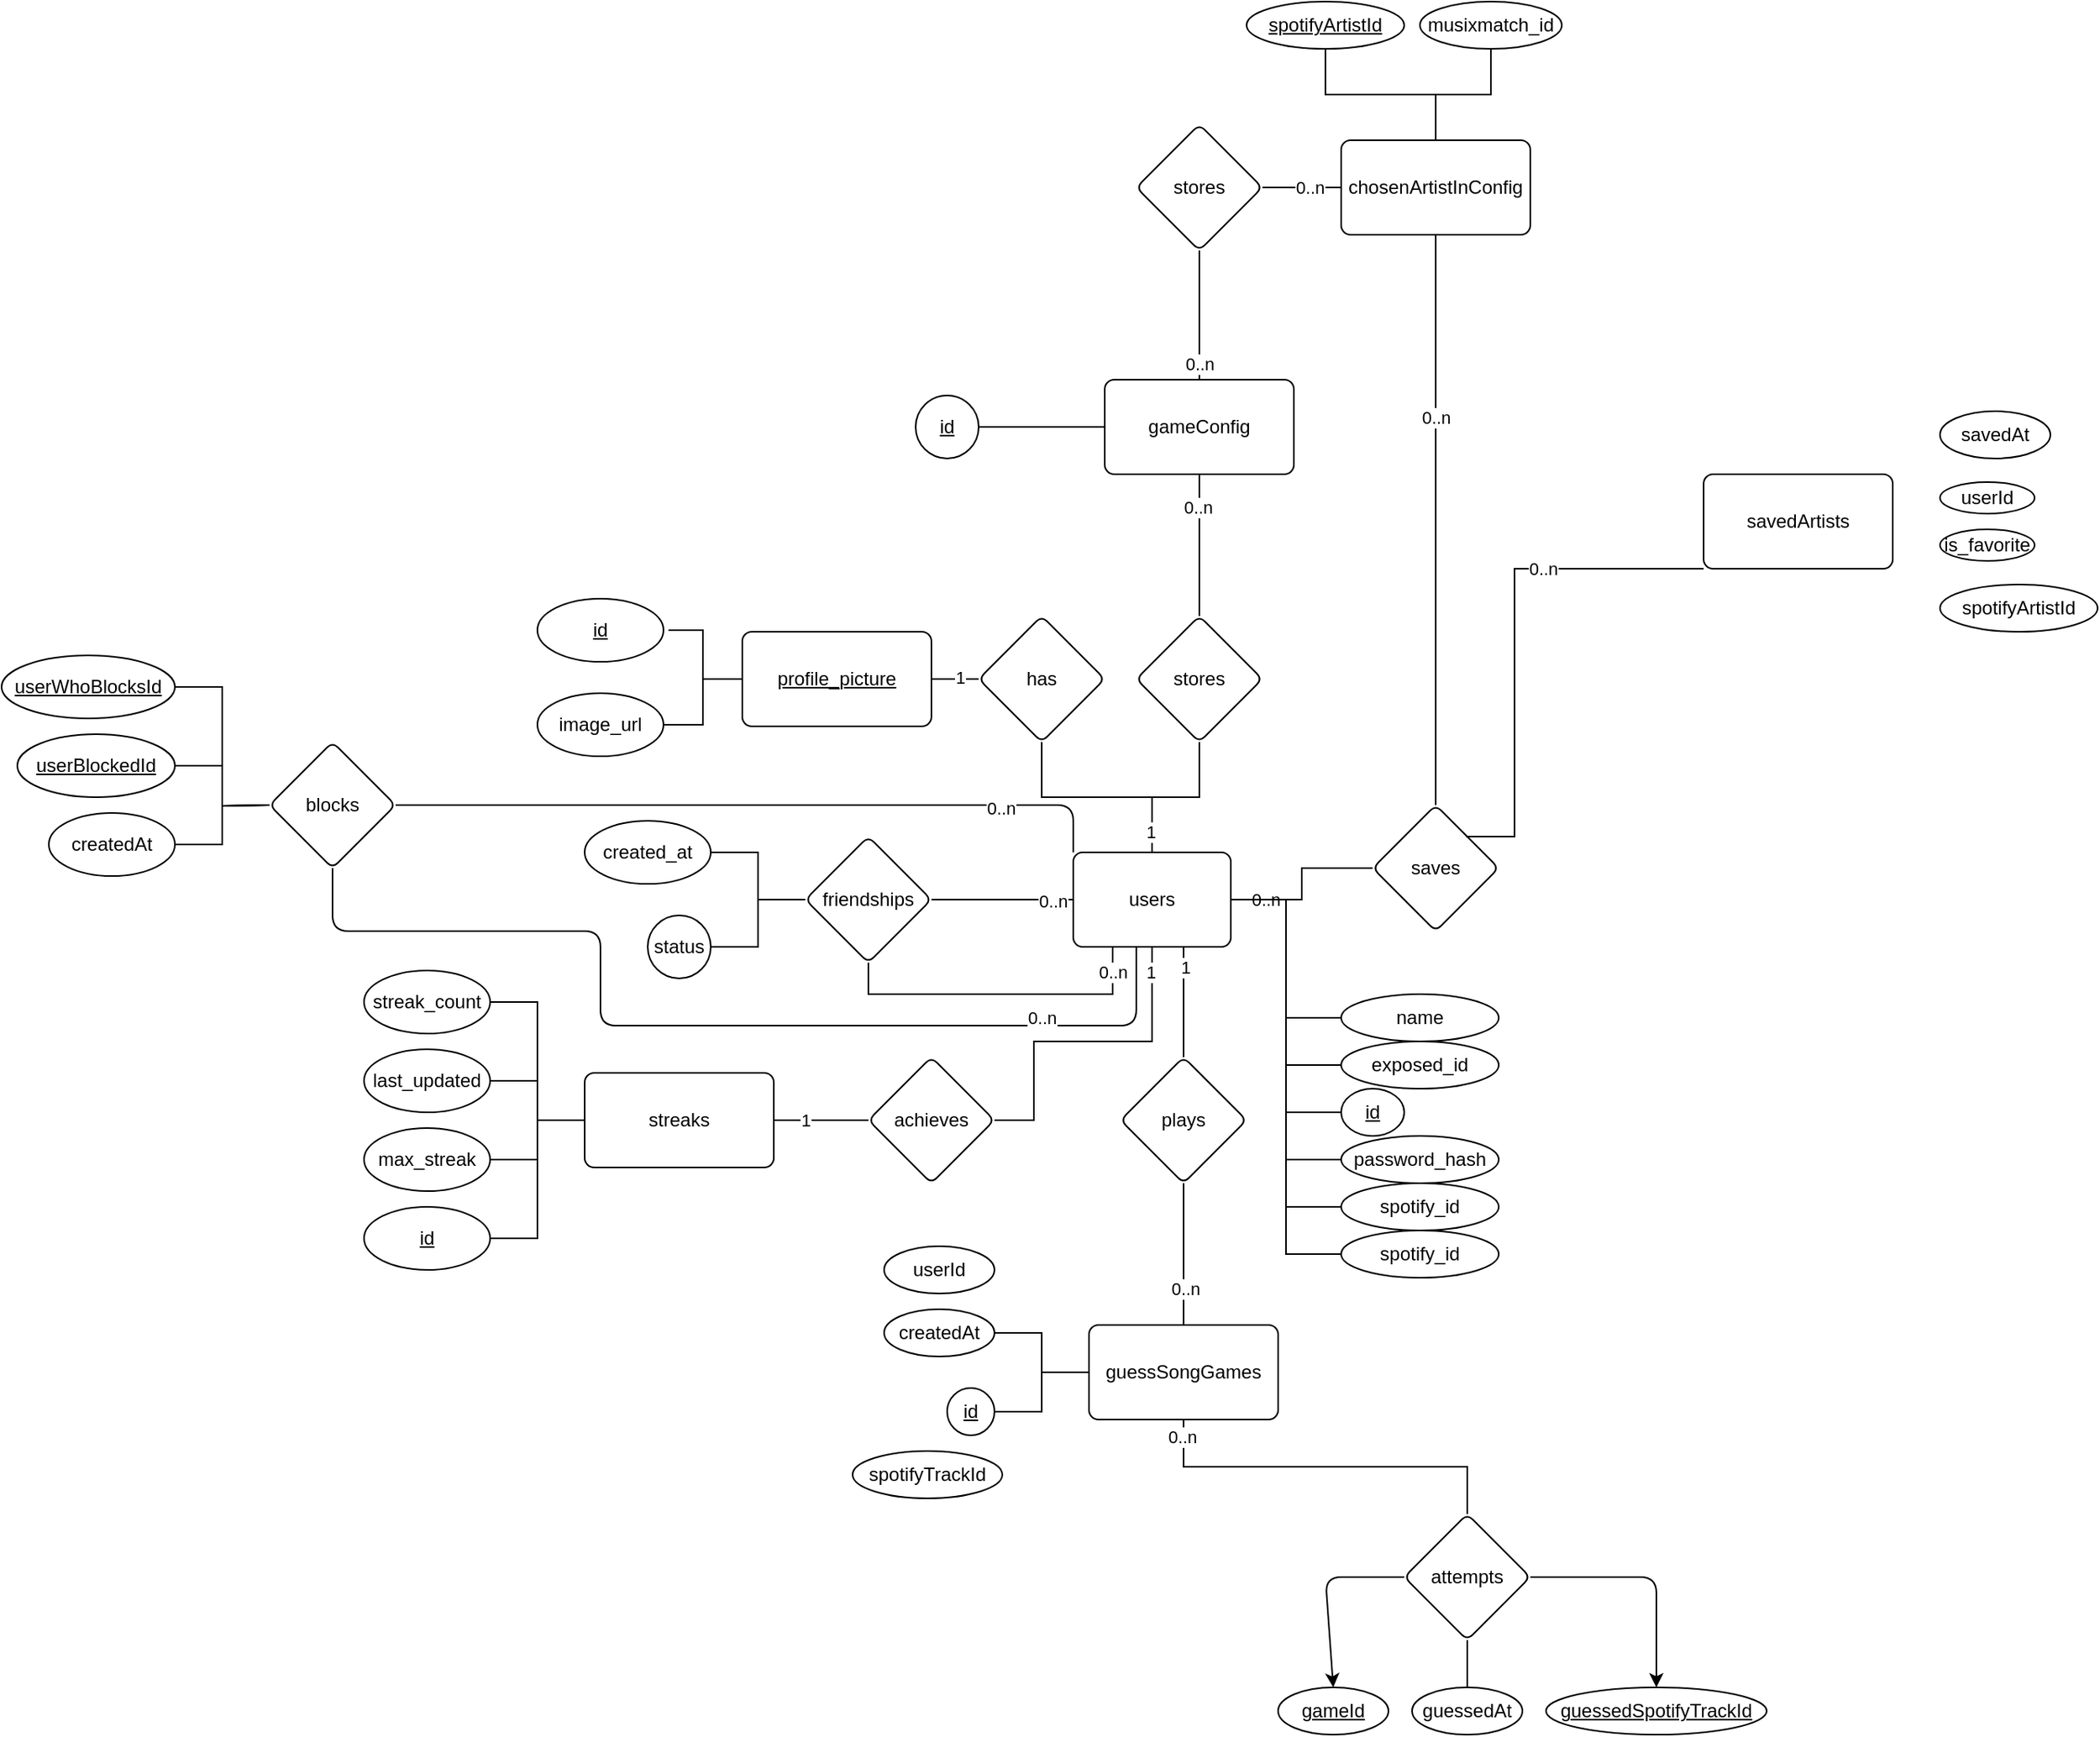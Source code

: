 <mxfile>
    <diagram id="ZU8oZovs3SOM6N7MPJM6" name="Page-1">
        <mxGraphModel dx="1171" dy="866" grid="1" gridSize="10" guides="1" tooltips="1" connect="1" arrows="1" fold="1" page="1" pageScale="1" pageWidth="850" pageHeight="1100" math="0" shadow="0">
            <root>
                <mxCell id="0"/>
                <mxCell id="1" parent="0"/>
                <mxCell id="laMTZQYiR48xp2a-LF_z-140" style="edgeStyle=orthogonalEdgeStyle;rounded=0;orthogonalLoop=1;jettySize=auto;html=1;exitX=1;exitY=0.5;exitDx=0;exitDy=0;entryX=0;entryY=0.5;entryDx=0;entryDy=0;strokeColor=none;enumerate=0;comic=0;" parent="1" source="laMTZQYiR48xp2a-LF_z-135" edge="1">
                    <mxGeometry relative="1" as="geometry">
                        <mxPoint x="1620" y="960" as="targetPoint"/>
                    </mxGeometry>
                </mxCell>
                <mxCell id="laMTZQYiR48xp2a-LF_z-145" value="" style="edgeStyle=orthogonalEdgeStyle;rounded=0;orthogonalLoop=1;jettySize=auto;html=1;entryX=0;entryY=0.5;entryDx=0;entryDy=0;enumerate=0;comic=0;endArrow=none;endFill=0;" parent="1" source="laMTZQYiR48xp2a-LF_z-135" target="laMTZQYiR48xp2a-LF_z-144" edge="1">
                    <mxGeometry relative="1" as="geometry"/>
                </mxCell>
                <mxCell id="laMTZQYiR48xp2a-LF_z-201" value="0..n" style="edgeLabel;html=1;align=center;verticalAlign=middle;resizable=0;points=[];enumerate=0;comic=0;" parent="laMTZQYiR48xp2a-LF_z-145" vertex="1" connectable="0">
                    <mxGeometry x="-0.838" y="-1" relative="1" as="geometry">
                        <mxPoint x="13" y="-1" as="offset"/>
                    </mxGeometry>
                </mxCell>
                <mxCell id="laMTZQYiR48xp2a-LF_z-182" value="" style="edgeStyle=orthogonalEdgeStyle;rounded=0;orthogonalLoop=1;jettySize=auto;html=1;enumerate=0;comic=0;endArrow=none;endFill=0;" parent="1" source="laMTZQYiR48xp2a-LF_z-135" target="laMTZQYiR48xp2a-LF_z-181" edge="1">
                    <mxGeometry relative="1" as="geometry"/>
                </mxCell>
                <mxCell id="laMTZQYiR48xp2a-LF_z-193" value="0..n" style="edgeLabel;html=1;align=center;verticalAlign=middle;resizable=0;points=[];enumerate=0;comic=0;" parent="laMTZQYiR48xp2a-LF_z-182" vertex="1" connectable="0">
                    <mxGeometry x="-0.704" y="1" relative="1" as="geometry">
                        <mxPoint as="offset"/>
                    </mxGeometry>
                </mxCell>
                <mxCell id="laMTZQYiR48xp2a-LF_z-196" value="" style="edgeStyle=orthogonalEdgeStyle;rounded=0;orthogonalLoop=1;jettySize=auto;html=1;enumerate=0;comic=0;endArrow=none;endFill=0;" parent="1" source="laMTZQYiR48xp2a-LF_z-135" target="laMTZQYiR48xp2a-LF_z-195" edge="1">
                    <mxGeometry relative="1" as="geometry">
                        <Array as="points">
                            <mxPoint x="1530" y="1010"/>
                            <mxPoint x="1530" y="1010"/>
                        </Array>
                    </mxGeometry>
                </mxCell>
                <mxCell id="laMTZQYiR48xp2a-LF_z-199" value="1" style="edgeLabel;html=1;align=center;verticalAlign=middle;resizable=0;points=[];enumerate=0;comic=0;" parent="laMTZQYiR48xp2a-LF_z-196" vertex="1" connectable="0">
                    <mxGeometry x="-0.629" y="1" relative="1" as="geometry">
                        <mxPoint as="offset"/>
                    </mxGeometry>
                </mxCell>
                <mxCell id="laMTZQYiR48xp2a-LF_z-239" value="" style="edgeStyle=orthogonalEdgeStyle;rounded=0;orthogonalLoop=1;jettySize=auto;html=1;enumerate=0;comic=0;endArrow=none;endFill=0;" parent="1" source="laMTZQYiR48xp2a-LF_z-135" target="laMTZQYiR48xp2a-LF_z-231" edge="1">
                    <mxGeometry relative="1" as="geometry"/>
                </mxCell>
                <mxCell id="laMTZQYiR48xp2a-LF_z-251" style="edgeStyle=orthogonalEdgeStyle;rounded=0;orthogonalLoop=1;jettySize=auto;html=1;entryX=0;entryY=0.5;entryDx=0;entryDy=0;enumerate=0;comic=0;endArrow=none;endFill=0;" parent="1" source="laMTZQYiR48xp2a-LF_z-135" target="laMTZQYiR48xp2a-LF_z-250" edge="1">
                    <mxGeometry relative="1" as="geometry"/>
                </mxCell>
                <mxCell id="laMTZQYiR48xp2a-LF_z-252" style="edgeStyle=orthogonalEdgeStyle;rounded=0;orthogonalLoop=1;jettySize=auto;html=1;entryX=0;entryY=0.5;entryDx=0;entryDy=0;enumerate=0;comic=0;endArrow=none;endFill=0;" parent="1" source="laMTZQYiR48xp2a-LF_z-135" target="laMTZQYiR48xp2a-LF_z-241" edge="1">
                    <mxGeometry relative="1" as="geometry"/>
                </mxCell>
                <mxCell id="laMTZQYiR48xp2a-LF_z-253" style="edgeStyle=orthogonalEdgeStyle;rounded=0;orthogonalLoop=1;jettySize=auto;html=1;entryX=0;entryY=0.5;entryDx=0;entryDy=0;enumerate=0;comic=0;endArrow=none;endFill=0;" parent="1" source="laMTZQYiR48xp2a-LF_z-135" target="laMTZQYiR48xp2a-LF_z-240" edge="1">
                    <mxGeometry relative="1" as="geometry"/>
                </mxCell>
                <mxCell id="laMTZQYiR48xp2a-LF_z-254" style="edgeStyle=orthogonalEdgeStyle;rounded=0;orthogonalLoop=1;jettySize=auto;html=1;entryX=0;entryY=0.5;entryDx=0;entryDy=0;enumerate=0;comic=0;endArrow=none;endFill=0;" parent="1" source="laMTZQYiR48xp2a-LF_z-135" target="laMTZQYiR48xp2a-LF_z-247" edge="1">
                    <mxGeometry relative="1" as="geometry"/>
                </mxCell>
                <mxCell id="laMTZQYiR48xp2a-LF_z-256" style="edgeStyle=orthogonalEdgeStyle;rounded=0;orthogonalLoop=1;jettySize=auto;html=1;entryX=0;entryY=0.5;entryDx=0;entryDy=0;enumerate=0;comic=0;endArrow=none;endFill=0;" parent="1" source="laMTZQYiR48xp2a-LF_z-135" target="laMTZQYiR48xp2a-LF_z-248" edge="1">
                    <mxGeometry relative="1" as="geometry"/>
                </mxCell>
                <mxCell id="laMTZQYiR48xp2a-LF_z-257" style="edgeStyle=orthogonalEdgeStyle;rounded=0;orthogonalLoop=1;jettySize=auto;html=1;entryX=0;entryY=0.5;entryDx=0;entryDy=0;enumerate=0;comic=0;endArrow=none;endFill=0;" parent="1" source="laMTZQYiR48xp2a-LF_z-135" target="laMTZQYiR48xp2a-LF_z-249" edge="1">
                    <mxGeometry relative="1" as="geometry"/>
                </mxCell>
                <mxCell id="laMTZQYiR48xp2a-LF_z-273" style="edgeStyle=orthogonalEdgeStyle;rounded=0;orthogonalLoop=1;jettySize=auto;html=1;entryX=0.5;entryY=1;entryDx=0;entryDy=0;enumerate=0;comic=0;endArrow=none;endFill=0;" parent="1" source="laMTZQYiR48xp2a-LF_z-135" target="laMTZQYiR48xp2a-LF_z-272" edge="1">
                    <mxGeometry relative="1" as="geometry">
                        <mxPoint x="1530" y="870" as="targetPoint"/>
                    </mxGeometry>
                </mxCell>
                <mxCell id="laMTZQYiR48xp2a-LF_z-304" value="1" style="edgeLabel;html=1;align=center;verticalAlign=middle;resizable=0;points=[];enumerate=0;comic=0;" parent="laMTZQYiR48xp2a-LF_z-273" vertex="1" connectable="0">
                    <mxGeometry x="-0.744" y="1" relative="1" as="geometry">
                        <mxPoint as="offset"/>
                    </mxGeometry>
                </mxCell>
                <mxCell id="laMTZQYiR48xp2a-LF_z-300" style="edgeStyle=orthogonalEdgeStyle;rounded=0;orthogonalLoop=1;jettySize=auto;html=1;entryX=1;entryY=0.5;entryDx=0;entryDy=0;enumerate=0;comic=0;endArrow=none;endFill=0;" parent="1" source="laMTZQYiR48xp2a-LF_z-135" target="laMTZQYiR48xp2a-LF_z-299" edge="1">
                    <mxGeometry relative="1" as="geometry">
                        <Array as="points">
                            <mxPoint x="1510" y="1050"/>
                            <mxPoint x="1435" y="1050"/>
                            <mxPoint x="1435" y="1100"/>
                        </Array>
                    </mxGeometry>
                </mxCell>
                <mxCell id="laMTZQYiR48xp2a-LF_z-309" value="1" style="edgeLabel;html=1;align=center;verticalAlign=middle;resizable=0;points=[];enumerate=0;comic=0;" parent="laMTZQYiR48xp2a-LF_z-300" vertex="1" connectable="0">
                    <mxGeometry x="-0.849" relative="1" as="geometry">
                        <mxPoint x="-1" as="offset"/>
                    </mxGeometry>
                </mxCell>
                <mxCell id="laMTZQYiR48xp2a-LF_z-135" value="users" style="rounded=1;arcSize=10;whiteSpace=wrap;html=1;align=center;enumerate=0;comic=0;" parent="1" vertex="1">
                    <mxGeometry x="1460" y="930" width="100" height="60" as="geometry"/>
                </mxCell>
                <mxCell id="laMTZQYiR48xp2a-LF_z-167" value="" style="edgeStyle=orthogonalEdgeStyle;rounded=0;orthogonalLoop=1;jettySize=auto;html=1;enumerate=0;comic=0;endArrow=none;endFill=0;" parent="1" source="laMTZQYiR48xp2a-LF_z-144" target="laMTZQYiR48xp2a-LF_z-166" edge="1">
                    <mxGeometry relative="1" as="geometry"/>
                </mxCell>
                <mxCell id="laMTZQYiR48xp2a-LF_z-204" value="0..n" style="edgeLabel;html=1;align=center;verticalAlign=middle;resizable=0;points=[];enumerate=0;comic=0;" parent="laMTZQYiR48xp2a-LF_z-167" vertex="1" connectable="0">
                    <mxGeometry x="0.363" relative="1" as="geometry">
                        <mxPoint as="offset"/>
                    </mxGeometry>
                </mxCell>
                <mxCell id="laMTZQYiR48xp2a-LF_z-144" value="saves" style="rhombus;whiteSpace=wrap;html=1;rounded=1;arcSize=10;enumerate=0;comic=0;" parent="1" vertex="1">
                    <mxGeometry x="1650" y="900" width="80" height="80" as="geometry"/>
                </mxCell>
                <mxCell id="laMTZQYiR48xp2a-LF_z-169" value="" style="edgeStyle=orthogonalEdgeStyle;rounded=0;orthogonalLoop=1;jettySize=auto;html=1;enumerate=0;comic=0;endArrow=none;endFill=0;" parent="1" source="laMTZQYiR48xp2a-LF_z-166" target="laMTZQYiR48xp2a-LF_z-168" edge="1">
                    <mxGeometry relative="1" as="geometry"/>
                </mxCell>
                <mxCell id="laMTZQYiR48xp2a-LF_z-173" style="edgeStyle=orthogonalEdgeStyle;rounded=0;orthogonalLoop=1;jettySize=auto;html=1;entryX=0.5;entryY=1;entryDx=0;entryDy=0;enumerate=0;comic=0;endArrow=none;endFill=0;" parent="1" source="laMTZQYiR48xp2a-LF_z-166" target="laMTZQYiR48xp2a-LF_z-170" edge="1">
                    <mxGeometry relative="1" as="geometry"/>
                </mxCell>
                <mxCell id="laMTZQYiR48xp2a-LF_z-166" value="chosenArtistInConfig" style="whiteSpace=wrap;html=1;rounded=1;arcSize=10;enumerate=0;comic=0;" parent="1" vertex="1">
                    <mxGeometry x="1630" y="478.0" width="120" height="60" as="geometry"/>
                </mxCell>
                <mxCell id="laMTZQYiR48xp2a-LF_z-168" value="spotifyArtistId" style="ellipse;whiteSpace=wrap;html=1;rounded=1;arcSize=10;fontStyle=4;enumerate=0;comic=0;" parent="1" vertex="1">
                    <mxGeometry x="1570" y="390" width="100" height="30" as="geometry"/>
                </mxCell>
                <mxCell id="laMTZQYiR48xp2a-LF_z-170" value="musixmatch_id" style="ellipse;whiteSpace=wrap;html=1;rounded=1;arcSize=10;enumerate=0;comic=0;" parent="1" vertex="1">
                    <mxGeometry x="1680" y="390" width="90" height="30" as="geometry"/>
                </mxCell>
                <mxCell id="laMTZQYiR48xp2a-LF_z-187" style="edgeStyle=orthogonalEdgeStyle;rounded=0;orthogonalLoop=1;jettySize=auto;html=1;entryX=1;entryY=0.5;entryDx=0;entryDy=0;enumerate=0;comic=0;endArrow=none;endFill=0;" parent="1" source="laMTZQYiR48xp2a-LF_z-181" target="laMTZQYiR48xp2a-LF_z-185" edge="1">
                    <mxGeometry relative="1" as="geometry"/>
                </mxCell>
                <mxCell id="laMTZQYiR48xp2a-LF_z-191" style="edgeStyle=orthogonalEdgeStyle;rounded=0;orthogonalLoop=1;jettySize=auto;html=1;entryX=0.25;entryY=1;entryDx=0;entryDy=0;exitX=0.5;exitY=1;exitDx=0;exitDy=0;enumerate=0;comic=0;endArrow=none;endFill=0;" parent="1" source="laMTZQYiR48xp2a-LF_z-181" target="laMTZQYiR48xp2a-LF_z-135" edge="1">
                    <mxGeometry relative="1" as="geometry"/>
                </mxCell>
                <mxCell id="laMTZQYiR48xp2a-LF_z-194" value="0..n" style="edgeLabel;html=1;align=center;verticalAlign=middle;resizable=0;points=[];enumerate=0;comic=0;" parent="laMTZQYiR48xp2a-LF_z-191" vertex="1" connectable="0">
                    <mxGeometry x="0.85" relative="1" as="geometry">
                        <mxPoint as="offset"/>
                    </mxGeometry>
                </mxCell>
                <mxCell id="laMTZQYiR48xp2a-LF_z-192" style="edgeStyle=orthogonalEdgeStyle;rounded=0;orthogonalLoop=1;jettySize=auto;html=1;entryX=1;entryY=0.5;entryDx=0;entryDy=0;enumerate=0;comic=0;endArrow=none;endFill=0;" parent="1" source="laMTZQYiR48xp2a-LF_z-181" target="laMTZQYiR48xp2a-LF_z-186" edge="1">
                    <mxGeometry relative="1" as="geometry"/>
                </mxCell>
                <mxCell id="laMTZQYiR48xp2a-LF_z-181" value="friendships" style="rhombus;whiteSpace=wrap;html=1;rounded=1;arcSize=10;enumerate=0;comic=0;" parent="1" vertex="1">
                    <mxGeometry x="1290" y="920" width="80" height="80" as="geometry"/>
                </mxCell>
                <mxCell id="laMTZQYiR48xp2a-LF_z-185" value="created_at" style="ellipse;whiteSpace=wrap;html=1;rounded=1;arcSize=10;enumerate=0;comic=0;" parent="1" vertex="1">
                    <mxGeometry x="1150" y="910" width="80" height="40" as="geometry"/>
                </mxCell>
                <mxCell id="laMTZQYiR48xp2a-LF_z-186" value="status" style="ellipse;whiteSpace=wrap;html=1;rounded=1;arcSize=10;enumerate=0;comic=0;" parent="1" vertex="1">
                    <mxGeometry x="1190" y="970" width="40" height="40" as="geometry"/>
                </mxCell>
                <mxCell id="laMTZQYiR48xp2a-LF_z-198" value="" style="edgeStyle=orthogonalEdgeStyle;rounded=0;orthogonalLoop=1;jettySize=auto;html=1;enumerate=0;comic=0;endArrow=none;endFill=0;" parent="1" source="laMTZQYiR48xp2a-LF_z-195" target="laMTZQYiR48xp2a-LF_z-197" edge="1">
                    <mxGeometry relative="1" as="geometry"/>
                </mxCell>
                <mxCell id="laMTZQYiR48xp2a-LF_z-200" value="0..n" style="edgeLabel;html=1;align=center;verticalAlign=middle;resizable=0;points=[];enumerate=0;comic=0;" parent="laMTZQYiR48xp2a-LF_z-198" vertex="1" connectable="0">
                    <mxGeometry x="0.492" y="1" relative="1" as="geometry">
                        <mxPoint as="offset"/>
                    </mxGeometry>
                </mxCell>
                <mxCell id="laMTZQYiR48xp2a-LF_z-195" value="plays" style="rhombus;whiteSpace=wrap;html=1;rounded=1;arcSize=10;enumerate=0;comic=0;" parent="1" vertex="1">
                    <mxGeometry x="1490" y="1060" width="80" height="80" as="geometry"/>
                </mxCell>
                <mxCell id="laMTZQYiR48xp2a-LF_z-215" value="" style="edgeStyle=orthogonalEdgeStyle;rounded=0;orthogonalLoop=1;jettySize=auto;html=1;enumerate=0;comic=0;endArrow=none;endFill=0;" parent="1" source="laMTZQYiR48xp2a-LF_z-197" target="laMTZQYiR48xp2a-LF_z-214" edge="1">
                    <mxGeometry relative="1" as="geometry"/>
                </mxCell>
                <mxCell id="laMTZQYiR48xp2a-LF_z-218" style="edgeStyle=orthogonalEdgeStyle;rounded=0;orthogonalLoop=1;jettySize=auto;html=1;entryX=1;entryY=0.5;entryDx=0;entryDy=0;enumerate=0;comic=0;endArrow=none;endFill=0;" parent="1" source="laMTZQYiR48xp2a-LF_z-197" target="laMTZQYiR48xp2a-LF_z-217" edge="1">
                    <mxGeometry relative="1" as="geometry"/>
                </mxCell>
                <mxCell id="laMTZQYiR48xp2a-LF_z-264" value="" style="edgeStyle=orthogonalEdgeStyle;rounded=0;orthogonalLoop=1;jettySize=auto;html=1;exitX=0.5;exitY=1;exitDx=0;exitDy=0;enumerate=0;comic=0;endArrow=none;endFill=0;" parent="1" source="laMTZQYiR48xp2a-LF_z-197" target="laMTZQYiR48xp2a-LF_z-263" edge="1">
                    <mxGeometry relative="1" as="geometry">
                        <mxPoint x="1530" y="1300" as="sourcePoint"/>
                    </mxGeometry>
                </mxCell>
                <mxCell id="laMTZQYiR48xp2a-LF_z-268" value="0..n" style="edgeLabel;html=1;align=center;verticalAlign=middle;resizable=0;points=[];enumerate=0;comic=0;" parent="laMTZQYiR48xp2a-LF_z-264" vertex="1" connectable="0">
                    <mxGeometry x="-0.908" y="-1" relative="1" as="geometry">
                        <mxPoint as="offset"/>
                    </mxGeometry>
                </mxCell>
                <mxCell id="laMTZQYiR48xp2a-LF_z-197" value="guessSongGames" style="rounded=1;whiteSpace=wrap;html=1;arcSize=10;enumerate=0;comic=0;" parent="1" vertex="1">
                    <mxGeometry x="1470" y="1230" width="120" height="60" as="geometry"/>
                </mxCell>
                <mxCell id="laMTZQYiR48xp2a-LF_z-214" value="id" style="ellipse;whiteSpace=wrap;html=1;rounded=1;arcSize=10;fontStyle=4;enumerate=0;comic=0;" parent="1" vertex="1">
                    <mxGeometry x="1380" y="1270" width="30" height="30" as="geometry"/>
                </mxCell>
                <mxCell id="laMTZQYiR48xp2a-LF_z-217" value="createdAt" style="ellipse;whiteSpace=wrap;html=1;rounded=1;arcSize=10;fontStyle=0;enumerate=0;comic=0;" parent="1" vertex="1">
                    <mxGeometry x="1340" y="1220" width="70" height="30" as="geometry"/>
                </mxCell>
                <mxCell id="laMTZQYiR48xp2a-LF_z-234" value="" style="edgeStyle=orthogonalEdgeStyle;rounded=0;orthogonalLoop=1;jettySize=auto;html=1;enumerate=0;comic=0;endArrow=none;endFill=0;" parent="1" source="laMTZQYiR48xp2a-LF_z-231" target="laMTZQYiR48xp2a-LF_z-233" edge="1">
                    <mxGeometry relative="1" as="geometry"/>
                </mxCell>
                <mxCell id="laMTZQYiR48xp2a-LF_z-261" value="1" style="edgeLabel;html=1;align=center;verticalAlign=middle;resizable=0;points=[];enumerate=0;comic=0;" parent="laMTZQYiR48xp2a-LF_z-234" vertex="1" connectable="0">
                    <mxGeometry x="0.093" y="1" relative="1" as="geometry">
                        <mxPoint as="offset"/>
                    </mxGeometry>
                </mxCell>
                <mxCell id="laMTZQYiR48xp2a-LF_z-231" value="has" style="rhombus;whiteSpace=wrap;html=1;rounded=1;arcSize=10;enumerate=0;comic=0;" parent="1" vertex="1">
                    <mxGeometry x="1400" y="780" width="80" height="80" as="geometry"/>
                </mxCell>
                <mxCell id="laMTZQYiR48xp2a-LF_z-238" style="edgeStyle=orthogonalEdgeStyle;rounded=0;orthogonalLoop=1;jettySize=auto;html=1;entryX=1;entryY=0.5;entryDx=0;entryDy=0;enumerate=0;comic=0;endArrow=none;endFill=0;" parent="1" source="laMTZQYiR48xp2a-LF_z-233" target="laMTZQYiR48xp2a-LF_z-236" edge="1">
                    <mxGeometry relative="1" as="geometry"/>
                </mxCell>
                <mxCell id="laMTZQYiR48xp2a-LF_z-233" value="profile_picture" style="whiteSpace=wrap;html=1;rounded=1;arcSize=10;fontStyle=4;enumerate=0;comic=0;" parent="1" vertex="1">
                    <mxGeometry x="1250" y="790" width="120" height="60" as="geometry"/>
                </mxCell>
                <mxCell id="laMTZQYiR48xp2a-LF_z-235" value="id" style="ellipse;whiteSpace=wrap;html=1;rounded=1;arcSize=10;fontStyle=4;enumerate=0;comic=0;" parent="1" vertex="1">
                    <mxGeometry x="1120" y="769" width="80" height="40" as="geometry"/>
                </mxCell>
                <mxCell id="laMTZQYiR48xp2a-LF_z-236" value="image_url" style="ellipse;whiteSpace=wrap;html=1;rounded=1;arcSize=10;enumerate=0;comic=0;" parent="1" vertex="1">
                    <mxGeometry x="1120" y="829" width="80" height="40" as="geometry"/>
                </mxCell>
                <mxCell id="laMTZQYiR48xp2a-LF_z-237" style="edgeStyle=orthogonalEdgeStyle;rounded=0;orthogonalLoop=1;jettySize=auto;html=1;entryX=1.04;entryY=0.5;entryDx=0;entryDy=0;entryPerimeter=0;enumerate=0;comic=0;endArrow=none;endFill=0;" parent="1" source="laMTZQYiR48xp2a-LF_z-233" target="laMTZQYiR48xp2a-LF_z-235" edge="1">
                    <mxGeometry relative="1" as="geometry"/>
                </mxCell>
                <mxCell id="laMTZQYiR48xp2a-LF_z-240" value="id" style="ellipse;whiteSpace=wrap;html=1;rounded=1;arcSize=10;fontStyle=4;enumerate=0;comic=0;" parent="1" vertex="1">
                    <mxGeometry x="1630" y="1080" width="40" height="30" as="geometry"/>
                </mxCell>
                <mxCell id="laMTZQYiR48xp2a-LF_z-241" value="exposed_id" style="ellipse;whiteSpace=wrap;html=1;rounded=1;arcSize=10;fontStyle=0;enumerate=0;comic=0;" parent="1" vertex="1">
                    <mxGeometry x="1630" y="1050" width="100" height="30" as="geometry"/>
                </mxCell>
                <mxCell id="laMTZQYiR48xp2a-LF_z-247" value="password_hash" style="ellipse;whiteSpace=wrap;html=1;rounded=1;arcSize=10;fontStyle=0;enumerate=0;comic=0;" parent="1" vertex="1">
                    <mxGeometry x="1630" y="1110" width="100" height="30" as="geometry"/>
                </mxCell>
                <mxCell id="laMTZQYiR48xp2a-LF_z-248" value="spotify_id" style="ellipse;whiteSpace=wrap;html=1;rounded=1;arcSize=10;fontStyle=0;enumerate=0;comic=0;" parent="1" vertex="1">
                    <mxGeometry x="1630" y="1140" width="100" height="30" as="geometry"/>
                </mxCell>
                <mxCell id="laMTZQYiR48xp2a-LF_z-249" value="spotify_id" style="ellipse;whiteSpace=wrap;html=1;rounded=1;arcSize=10;fontStyle=0;enumerate=0;comic=0;" parent="1" vertex="1">
                    <mxGeometry x="1630" y="1170" width="100" height="30" as="geometry"/>
                </mxCell>
                <mxCell id="laMTZQYiR48xp2a-LF_z-250" value="name" style="ellipse;whiteSpace=wrap;html=1;rounded=1;arcSize=10;fontStyle=0;enumerate=0;comic=0;" parent="1" vertex="1">
                    <mxGeometry x="1630" y="1020" width="100" height="30" as="geometry"/>
                </mxCell>
                <mxCell id="laMTZQYiR48xp2a-LF_z-270" style="edgeStyle=orthogonalEdgeStyle;rounded=0;orthogonalLoop=1;jettySize=auto;html=1;entryX=0.5;entryY=0;entryDx=0;entryDy=0;enumerate=0;comic=0;endArrow=none;endFill=0;" parent="1" source="laMTZQYiR48xp2a-LF_z-263" target="laMTZQYiR48xp2a-LF_z-269" edge="1">
                    <mxGeometry relative="1" as="geometry"/>
                </mxCell>
                <mxCell id="33" style="edgeStyle=none;html=1;exitX=0;exitY=0.5;exitDx=0;exitDy=0;entryX=0.5;entryY=0;entryDx=0;entryDy=0;" edge="1" parent="1" source="laMTZQYiR48xp2a-LF_z-263" target="31">
                    <mxGeometry relative="1" as="geometry">
                        <Array as="points">
                            <mxPoint x="1620" y="1390"/>
                        </Array>
                    </mxGeometry>
                </mxCell>
                <mxCell id="34" style="edgeStyle=none;html=1;exitX=1;exitY=0.5;exitDx=0;exitDy=0;entryX=0.5;entryY=0;entryDx=0;entryDy=0;" edge="1" parent="1" source="laMTZQYiR48xp2a-LF_z-263" target="32">
                    <mxGeometry relative="1" as="geometry">
                        <Array as="points">
                            <mxPoint x="1830" y="1390"/>
                        </Array>
                    </mxGeometry>
                </mxCell>
                <mxCell id="laMTZQYiR48xp2a-LF_z-263" value="attempts" style="rhombus;whiteSpace=wrap;html=1;rounded=1;arcSize=10;enumerate=0;comic=0;" parent="1" vertex="1">
                    <mxGeometry x="1670" y="1350" width="80" height="80" as="geometry"/>
                </mxCell>
                <mxCell id="laMTZQYiR48xp2a-LF_z-269" value="guessedAt" style="ellipse;whiteSpace=wrap;html=1;rounded=1;arcSize=10;fontStyle=0;enumerate=0;comic=0;" parent="1" vertex="1">
                    <mxGeometry x="1675" y="1460" width="70" height="30" as="geometry"/>
                </mxCell>
                <mxCell id="laMTZQYiR48xp2a-LF_z-275" value="" style="edgeStyle=orthogonalEdgeStyle;rounded=0;orthogonalLoop=1;jettySize=auto;html=1;enumerate=0;comic=0;endArrow=none;endFill=0;" parent="1" source="laMTZQYiR48xp2a-LF_z-272" target="laMTZQYiR48xp2a-LF_z-274" edge="1">
                    <mxGeometry relative="1" as="geometry"/>
                </mxCell>
                <mxCell id="laMTZQYiR48xp2a-LF_z-305" value="0..n" style="edgeLabel;html=1;align=center;verticalAlign=middle;resizable=0;points=[];enumerate=0;comic=0;" parent="laMTZQYiR48xp2a-LF_z-275" vertex="1" connectable="0">
                    <mxGeometry x="0.544" y="1" relative="1" as="geometry">
                        <mxPoint as="offset"/>
                    </mxGeometry>
                </mxCell>
                <mxCell id="laMTZQYiR48xp2a-LF_z-272" value="stores" style="rhombus;whiteSpace=wrap;html=1;rounded=1;arcSize=10;enumerate=0;comic=0;" parent="1" vertex="1">
                    <mxGeometry x="1500" y="780" width="80" height="80" as="geometry"/>
                </mxCell>
                <mxCell id="laMTZQYiR48xp2a-LF_z-280" style="edgeStyle=orthogonalEdgeStyle;rounded=0;orthogonalLoop=1;jettySize=auto;html=1;entryX=1;entryY=0.5;entryDx=0;entryDy=0;enumerate=0;comic=0;endArrow=none;endFill=0;" parent="1" source="laMTZQYiR48xp2a-LF_z-274" edge="1">
                    <mxGeometry relative="1" as="geometry">
                        <mxPoint x="1400.0" y="660" as="targetPoint"/>
                    </mxGeometry>
                </mxCell>
                <mxCell id="laMTZQYiR48xp2a-LF_z-292" value="" style="edgeStyle=orthogonalEdgeStyle;rounded=0;orthogonalLoop=1;jettySize=auto;html=1;enumerate=0;comic=0;endArrow=none;endFill=0;" parent="1" source="laMTZQYiR48xp2a-LF_z-274" target="laMTZQYiR48xp2a-LF_z-291" edge="1">
                    <mxGeometry relative="1" as="geometry"/>
                </mxCell>
                <mxCell id="laMTZQYiR48xp2a-LF_z-296" value="0..n" style="edgeLabel;html=1;align=center;verticalAlign=middle;resizable=0;points=[];enumerate=0;comic=0;" parent="laMTZQYiR48xp2a-LF_z-292" vertex="1" connectable="0">
                    <mxGeometry x="-0.74" relative="1" as="geometry">
                        <mxPoint as="offset"/>
                    </mxGeometry>
                </mxCell>
                <mxCell id="laMTZQYiR48xp2a-LF_z-274" value="gameConfig" style="whiteSpace=wrap;html=1;rounded=1;arcSize=10;enumerate=0;comic=0;" parent="1" vertex="1">
                    <mxGeometry x="1480" y="630" width="120" height="60" as="geometry"/>
                </mxCell>
                <mxCell id="laMTZQYiR48xp2a-LF_z-276" value="id" style="ellipse;whiteSpace=wrap;html=1;rounded=1;arcSize=10;fontStyle=4;enumerate=0;comic=0;" parent="1" vertex="1">
                    <mxGeometry x="1360" y="640" width="40" height="40" as="geometry"/>
                </mxCell>
                <mxCell id="laMTZQYiR48xp2a-LF_z-293" style="edgeStyle=orthogonalEdgeStyle;rounded=0;orthogonalLoop=1;jettySize=auto;html=1;entryX=0;entryY=0.5;entryDx=0;entryDy=0;enumerate=0;comic=0;endArrow=none;endFill=0;" parent="1" source="laMTZQYiR48xp2a-LF_z-291" target="laMTZQYiR48xp2a-LF_z-166" edge="1">
                    <mxGeometry relative="1" as="geometry"/>
                </mxCell>
                <mxCell id="laMTZQYiR48xp2a-LF_z-297" value="0..n" style="edgeLabel;html=1;align=center;verticalAlign=middle;resizable=0;points=[];enumerate=0;comic=0;" parent="laMTZQYiR48xp2a-LF_z-293" vertex="1" connectable="0">
                    <mxGeometry x="0.474" relative="1" as="geometry">
                        <mxPoint x="-7" as="offset"/>
                    </mxGeometry>
                </mxCell>
                <mxCell id="laMTZQYiR48xp2a-LF_z-291" value="stores" style="rhombus;whiteSpace=wrap;html=1;rounded=1;arcSize=10;enumerate=0;comic=0;" parent="1" vertex="1">
                    <mxGeometry x="1500" y="468" width="80" height="80" as="geometry"/>
                </mxCell>
                <mxCell id="laMTZQYiR48xp2a-LF_z-307" value="" style="edgeStyle=orthogonalEdgeStyle;rounded=0;orthogonalLoop=1;jettySize=auto;html=1;enumerate=0;comic=0;endArrow=none;endFill=0;" parent="1" source="laMTZQYiR48xp2a-LF_z-299" target="laMTZQYiR48xp2a-LF_z-306" edge="1">
                    <mxGeometry relative="1" as="geometry"/>
                </mxCell>
                <mxCell id="laMTZQYiR48xp2a-LF_z-310" value="1" style="edgeLabel;html=1;align=center;verticalAlign=middle;resizable=0;points=[];enumerate=0;comic=0;" parent="laMTZQYiR48xp2a-LF_z-307" vertex="1" connectable="0">
                    <mxGeometry x="0.429" y="2" relative="1" as="geometry">
                        <mxPoint x="3" y="-2" as="offset"/>
                    </mxGeometry>
                </mxCell>
                <mxCell id="laMTZQYiR48xp2a-LF_z-299" value="achieves" style="rhombus;whiteSpace=wrap;html=1;rounded=1;arcSize=10;enumerate=0;comic=0;" parent="1" vertex="1">
                    <mxGeometry x="1330" y="1060" width="80" height="80" as="geometry"/>
                </mxCell>
                <mxCell id="laMTZQYiR48xp2a-LF_z-315" style="edgeStyle=orthogonalEdgeStyle;rounded=0;orthogonalLoop=1;jettySize=auto;html=1;entryX=1;entryY=0.5;entryDx=0;entryDy=0;enumerate=0;comic=0;endArrow=none;endFill=0;" parent="1" source="laMTZQYiR48xp2a-LF_z-306" target="laMTZQYiR48xp2a-LF_z-311" edge="1">
                    <mxGeometry relative="1" as="geometry"/>
                </mxCell>
                <mxCell id="laMTZQYiR48xp2a-LF_z-317" style="edgeStyle=orthogonalEdgeStyle;rounded=0;orthogonalLoop=1;jettySize=auto;html=1;entryX=1;entryY=0.5;entryDx=0;entryDy=0;enumerate=0;comic=0;endArrow=none;endFill=0;" parent="1" source="laMTZQYiR48xp2a-LF_z-306" target="laMTZQYiR48xp2a-LF_z-312" edge="1">
                    <mxGeometry relative="1" as="geometry"/>
                </mxCell>
                <mxCell id="laMTZQYiR48xp2a-LF_z-318" style="edgeStyle=orthogonalEdgeStyle;rounded=0;orthogonalLoop=1;jettySize=auto;html=1;entryX=1;entryY=0.5;entryDx=0;entryDy=0;enumerate=0;comic=0;endArrow=none;endFill=0;" parent="1" source="laMTZQYiR48xp2a-LF_z-306" target="laMTZQYiR48xp2a-LF_z-313" edge="1">
                    <mxGeometry relative="1" as="geometry"/>
                </mxCell>
                <mxCell id="laMTZQYiR48xp2a-LF_z-319" style="edgeStyle=orthogonalEdgeStyle;rounded=0;orthogonalLoop=1;jettySize=auto;html=1;entryX=1;entryY=0.5;entryDx=0;entryDy=0;enumerate=0;comic=0;endArrow=none;endFill=0;" parent="1" source="laMTZQYiR48xp2a-LF_z-306" target="laMTZQYiR48xp2a-LF_z-314" edge="1">
                    <mxGeometry relative="1" as="geometry"/>
                </mxCell>
                <mxCell id="laMTZQYiR48xp2a-LF_z-306" value="streaks" style="whiteSpace=wrap;html=1;rounded=1;arcSize=10;enumerate=0;comic=0;" parent="1" vertex="1">
                    <mxGeometry x="1150" y="1070" width="120" height="60" as="geometry"/>
                </mxCell>
                <mxCell id="laMTZQYiR48xp2a-LF_z-311" value="streak_count" style="ellipse;whiteSpace=wrap;html=1;rounded=1;arcSize=10;enumerate=0;comic=0;" parent="1" vertex="1">
                    <mxGeometry x="1010" y="1005" width="80" height="40" as="geometry"/>
                </mxCell>
                <mxCell id="laMTZQYiR48xp2a-LF_z-312" value="last_updated" style="ellipse;whiteSpace=wrap;html=1;rounded=1;arcSize=10;enumerate=0;comic=0;" parent="1" vertex="1">
                    <mxGeometry x="1010" y="1055" width="80" height="40" as="geometry"/>
                </mxCell>
                <mxCell id="laMTZQYiR48xp2a-LF_z-313" value="max_streak" style="ellipse;whiteSpace=wrap;html=1;rounded=1;arcSize=10;enumerate=0;comic=0;" parent="1" vertex="1">
                    <mxGeometry x="1010" y="1105" width="80" height="40" as="geometry"/>
                </mxCell>
                <mxCell id="laMTZQYiR48xp2a-LF_z-314" value="id" style="ellipse;whiteSpace=wrap;html=1;rounded=1;arcSize=10;fontStyle=4;enumerate=0;comic=0;" parent="1" vertex="1">
                    <mxGeometry x="1010" y="1155" width="80" height="40" as="geometry"/>
                </mxCell>
                <mxCell id="2" value="savedArtists" style="whiteSpace=wrap;html=1;rounded=1;arcSize=10;enumerate=0;comic=0;" vertex="1" parent="1">
                    <mxGeometry x="1860" y="690" width="120" height="60" as="geometry"/>
                </mxCell>
                <mxCell id="3" value="userId" style="ellipse;whiteSpace=wrap;html=1;rounded=1;arcSize=10;enumerate=0;comic=0;" vertex="1" parent="1">
                    <mxGeometry x="2010" y="695" width="60" height="20" as="geometry"/>
                </mxCell>
                <mxCell id="4" value="is_favorite" style="ellipse;whiteSpace=wrap;html=1;rounded=1;arcSize=10;enumerate=0;comic=0;" vertex="1" parent="1">
                    <mxGeometry x="2010" y="725" width="60" height="20" as="geometry"/>
                </mxCell>
                <mxCell id="5" value="" style="edgeStyle=orthogonalEdgeStyle;rounded=0;orthogonalLoop=1;jettySize=auto;html=1;enumerate=0;comic=0;endArrow=none;endFill=0;entryX=0;entryY=1;entryDx=0;entryDy=0;" edge="1" parent="1" target="2">
                    <mxGeometry relative="1" as="geometry">
                        <mxPoint x="1709.33" y="920" as="sourcePoint"/>
                        <mxPoint x="1709.33" y="558" as="targetPoint"/>
                        <Array as="points">
                            <mxPoint x="1740" y="920"/>
                            <mxPoint x="1740" y="750"/>
                        </Array>
                    </mxGeometry>
                </mxCell>
                <mxCell id="6" value="0..n" style="edgeLabel;html=1;align=center;verticalAlign=middle;resizable=0;points=[];enumerate=0;comic=0;" vertex="1" connectable="0" parent="5">
                    <mxGeometry x="0.363" relative="1" as="geometry">
                        <mxPoint as="offset"/>
                    </mxGeometry>
                </mxCell>
                <mxCell id="7" value="spotifyArtistId" style="ellipse;whiteSpace=wrap;html=1;rounded=1;arcSize=10;enumerate=0;comic=0;" vertex="1" parent="1">
                    <mxGeometry x="2010" y="760" width="100" height="30" as="geometry"/>
                </mxCell>
                <mxCell id="9" value="savedAt" style="ellipse;whiteSpace=wrap;html=1;rounded=1;arcSize=10;enumerate=0;comic=0;" vertex="1" parent="1">
                    <mxGeometry x="2010" y="650" width="70" height="30" as="geometry"/>
                </mxCell>
                <mxCell id="12" value="" style="endArrow=none;html=1;entryX=0;entryY=0;entryDx=0;entryDy=0;" edge="1" parent="1" target="laMTZQYiR48xp2a-LF_z-135">
                    <mxGeometry width="50" height="50" relative="1" as="geometry">
                        <mxPoint x="1030" y="900" as="sourcePoint"/>
                        <mxPoint x="1450" y="1010" as="targetPoint"/>
                        <Array as="points">
                            <mxPoint x="1460" y="900"/>
                        </Array>
                    </mxGeometry>
                </mxCell>
                <mxCell id="14" value="blocks" style="rhombus;whiteSpace=wrap;html=1;rounded=1;arcSize=10;enumerate=0;comic=0;" vertex="1" parent="1">
                    <mxGeometry x="950" y="860" width="80" height="80" as="geometry"/>
                </mxCell>
                <mxCell id="16" style="edgeStyle=orthogonalEdgeStyle;rounded=0;orthogonalLoop=1;jettySize=auto;html=1;entryX=1;entryY=0.5;entryDx=0;entryDy=0;enumerate=0;comic=0;endArrow=none;endFill=0;" edge="1" parent="1" target="20">
                    <mxGeometry relative="1" as="geometry">
                        <mxPoint x="950" y="900" as="sourcePoint"/>
                    </mxGeometry>
                </mxCell>
                <mxCell id="17" style="edgeStyle=orthogonalEdgeStyle;rounded=0;orthogonalLoop=1;jettySize=auto;html=1;entryX=1;entryY=0.5;entryDx=0;entryDy=0;enumerate=0;comic=0;endArrow=none;endFill=0;" edge="1" parent="1" target="21">
                    <mxGeometry relative="1" as="geometry">
                        <mxPoint x="950" y="900" as="sourcePoint"/>
                    </mxGeometry>
                </mxCell>
                <mxCell id="18" style="edgeStyle=orthogonalEdgeStyle;rounded=0;orthogonalLoop=1;jettySize=auto;html=1;entryX=1;entryY=0.5;entryDx=0;entryDy=0;enumerate=0;comic=0;endArrow=none;endFill=0;" edge="1" parent="1" target="22">
                    <mxGeometry relative="1" as="geometry">
                        <mxPoint x="950" y="900" as="sourcePoint"/>
                    </mxGeometry>
                </mxCell>
                <mxCell id="20" value="&lt;u&gt;userWhoBlocksId&lt;/u&gt;" style="ellipse;whiteSpace=wrap;html=1;rounded=1;arcSize=10;enumerate=0;comic=0;" vertex="1" parent="1">
                    <mxGeometry x="780" y="805" width="110" height="40" as="geometry"/>
                </mxCell>
                <mxCell id="21" value="&lt;u&gt;userBlockedId&lt;/u&gt;" style="ellipse;whiteSpace=wrap;html=1;rounded=1;arcSize=10;enumerate=0;comic=0;" vertex="1" parent="1">
                    <mxGeometry x="790" y="855" width="100" height="40" as="geometry"/>
                </mxCell>
                <mxCell id="22" value="createdAt" style="ellipse;whiteSpace=wrap;html=1;rounded=1;arcSize=10;enumerate=0;comic=0;" vertex="1" parent="1">
                    <mxGeometry x="810" y="905" width="80" height="40" as="geometry"/>
                </mxCell>
                <mxCell id="24" value="0..n" style="edgeLabel;html=1;align=center;verticalAlign=middle;resizable=0;points=[];enumerate=0;comic=0;" vertex="1" connectable="0" parent="1">
                    <mxGeometry x="1456.25" y="971" as="geometry">
                        <mxPoint x="-43" y="-69" as="offset"/>
                    </mxGeometry>
                </mxCell>
                <mxCell id="27" value="" style="endArrow=none;html=1;exitX=0.5;exitY=1;exitDx=0;exitDy=0;entryX=0.4;entryY=1;entryDx=0;entryDy=0;entryPerimeter=0;" edge="1" parent="1" source="14" target="laMTZQYiR48xp2a-LF_z-135">
                    <mxGeometry width="50" height="50" relative="1" as="geometry">
                        <mxPoint x="1250" y="1060" as="sourcePoint"/>
                        <mxPoint x="1300" y="1010" as="targetPoint"/>
                        <Array as="points">
                            <mxPoint x="990" y="980"/>
                            <mxPoint x="1160" y="980"/>
                            <mxPoint x="1160" y="1040"/>
                            <mxPoint x="1500" y="1040"/>
                        </Array>
                    </mxGeometry>
                </mxCell>
                <mxCell id="28" value="0..n" style="edgeLabel;html=1;align=center;verticalAlign=middle;resizable=0;points=[];enumerate=0;comic=0;" vertex="1" connectable="0" parent="1">
                    <mxGeometry x="1439.997" y="1035" as="geometry"/>
                </mxCell>
                <mxCell id="29" value="userId" style="ellipse;whiteSpace=wrap;html=1;rounded=1;arcSize=10;fontStyle=0;enumerate=0;comic=0;" vertex="1" parent="1">
                    <mxGeometry x="1340" y="1180" width="70" height="30" as="geometry"/>
                </mxCell>
                <mxCell id="30" value="spotifyTrackId" style="ellipse;whiteSpace=wrap;html=1;rounded=1;arcSize=10;fontStyle=0;enumerate=0;comic=0;" vertex="1" parent="1">
                    <mxGeometry x="1320" y="1310" width="95" height="30" as="geometry"/>
                </mxCell>
                <mxCell id="31" value="&lt;u&gt;gameId&lt;/u&gt;" style="ellipse;whiteSpace=wrap;html=1;rounded=1;arcSize=10;fontStyle=0;enumerate=0;comic=0;" vertex="1" parent="1">
                    <mxGeometry x="1590" y="1460" width="70" height="30" as="geometry"/>
                </mxCell>
                <mxCell id="32" value="&lt;u&gt;guessedSpotifyTrackId&lt;/u&gt;" style="ellipse;whiteSpace=wrap;html=1;rounded=1;arcSize=10;fontStyle=0;enumerate=0;comic=0;" vertex="1" parent="1">
                    <mxGeometry x="1760" y="1460" width="140" height="30" as="geometry"/>
                </mxCell>
            </root>
        </mxGraphModel>
    </diagram>
</mxfile>